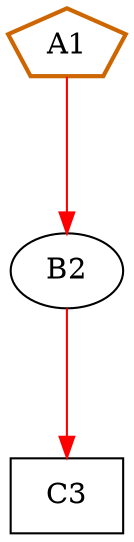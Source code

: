 digraph G {
graph [root="Demo",rankdir   = TB, nodesep           = 0.6, mindist     = 1.0, ranksep = 1.0, overlap = false]
node [style     = "filled", fillcolor = "white", color = "black"]
A1[cpu="0", flags="0x00002012", type="switch", toffs="0", pattern="patternA", patentry="true", patexit="false", beamproc="beamA", bpentry="false", bpexit="false", shape     = "pentagon", fillcolor = "white", penwidth=2, color = "darkorange3"];
B2[cpu="0", flags="0x00008002", type="tmsg", toffs="0", pattern="patternA", patentry="false", patexit="true", beamproc="beamA", bpentry="false", bpexit="false", fid="1", gid="33", evtno="0", beamin="0", bpcstart="0", sid="0", bpid="0", reqnobeam="0", vacc="0", id="0x1021000000000000", par="0x0000000000000001", tef="0", shape     = "oval", fillcolor = "white"];
C3[cpu="0", flags="0x00100007", type="block", tperiod="2000", pattern="patternA", patentry="false", patexit="false", beamproc="beamA", bpentry="false", bpexit="false", qlo="true", qhi="false", qil="false", shape     = "rectangle", fillcolor = "white"];
A1->B2 [type="defdst", color = "red"];
B2->C3 [type="defdst", color = "red"];
}
